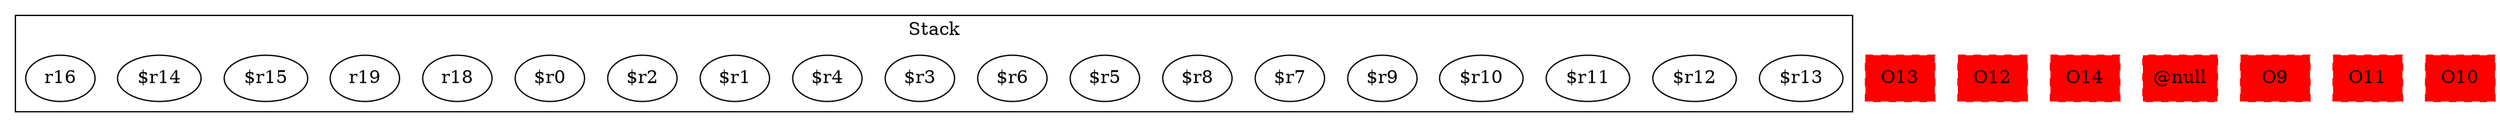 digraph sample {
  rankDir="LR";
  subgraph cluster_0 {
    label="Stack"
    "$r13"; "$r12"; "$r11"; "$r10"; "$r9"; "$r7"; "$r8"; "$r5"; "$r6"; "$r3"; "$r4"; "$r1"; "$r2"; "$r0"; "r18"; "r19"; "$r15"; "$r14"; "r16"; 
  }
  "$r13" -> { };
  "$r12" -> { };
  "$r11" -> { };
  "$r10" -> { };
  "$r9" -> { };
  "$r7" -> { };
  "$r8" -> { };
  "$r5" -> { };
  "$r6" -> { };
  "$r3" -> { };
  "$r4" -> { };
  "$r1" -> { };
  "$r2" -> { };
  "$r0" -> { };
  "r18" -> { };
  "r19" -> { };
  "$r15" -> { };
  "$r14" -> { };
  "r16" -> { };
  O13[color="red", shape=box, style="filled,dashed"];
  O12[color="red", shape=box, style="filled,dashed"];
  O14[color="red", shape=box, style="filled,dashed"];
  "@null"[color="red", shape=box, style="filled,dashed"];
  O9[color="red", shape=box, style="filled,dashed"];
  O11[color="red", shape=box, style="filled,dashed"];
  O10[color="red", shape=box, style="filled,dashed"];
}
